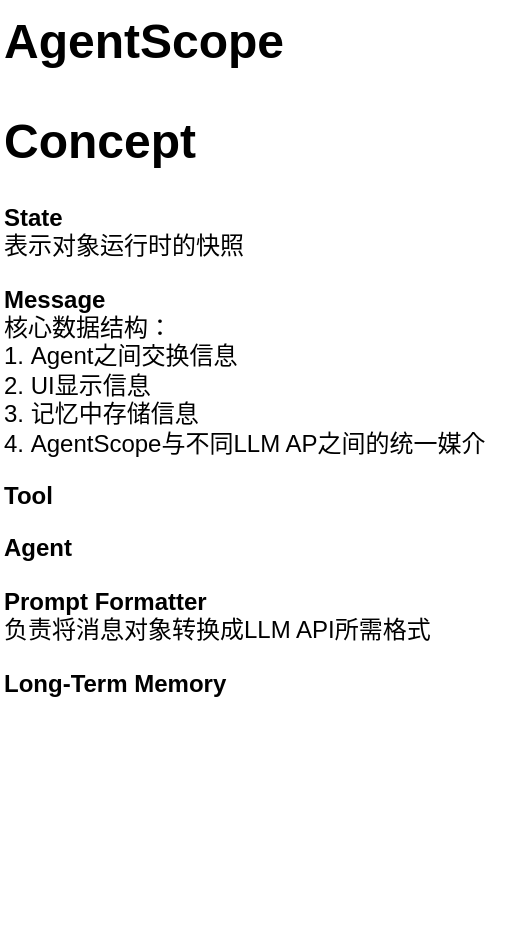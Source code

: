 <mxfile version="28.2.0">
  <diagram name="Page-1" id="AEaiNsPoZy7A3CoYCXqz">
    <mxGraphModel dx="925" dy="551" grid="1" gridSize="10" guides="1" tooltips="1" connect="1" arrows="1" fold="1" page="1" pageScale="1" pageWidth="850" pageHeight="1100" math="0" shadow="0">
      <root>
        <mxCell id="0" />
        <mxCell id="1" parent="0" />
        <mxCell id="UQWZrnB4f2-p6ij5z19z-2" value="&lt;h1 style=&quot;margin-top: 0px;&quot;&gt;AgentScope&lt;/h1&gt;&lt;p&gt;&lt;br&gt;&lt;/p&gt;" style="text;html=1;whiteSpace=wrap;overflow=hidden;rounded=0;" parent="1" vertex="1">
          <mxGeometry x="60" y="50" width="180" height="120" as="geometry" />
        </mxCell>
        <mxCell id="UQWZrnB4f2-p6ij5z19z-3" value="&lt;h1 style=&quot;margin-top: 0px;&quot;&gt;Concept&lt;/h1&gt;&lt;p&gt;&lt;b&gt;State&lt;/b&gt;&lt;br&gt;表示对象运行时的快照&lt;/p&gt;&lt;p&gt;&lt;b&gt;Message&lt;/b&gt;&lt;br&gt;核心数据结构：&lt;br&gt;1. Agent之间交换信息&lt;br&gt;2. UI显示信息&lt;br&gt;3. 记忆中存储信息&lt;br&gt;4. AgentScope与不同LLM AP之间的统一媒介&lt;/p&gt;&lt;p&gt;&lt;b&gt;Tool&lt;/b&gt;&lt;/p&gt;&lt;p&gt;&lt;b&gt;Agent&lt;/b&gt;&lt;/p&gt;&lt;p&gt;&lt;b&gt;Prompt Formatter&lt;/b&gt;&lt;br&gt;负责将消息对象转换成LLM API所需格式&lt;/p&gt;&lt;p&gt;&lt;b&gt;Long-Term Memory&lt;/b&gt;&lt;/p&gt;" style="text;html=1;whiteSpace=wrap;overflow=hidden;rounded=0;" parent="1" vertex="1">
          <mxGeometry x="60" y="100" width="260" height="420" as="geometry" />
        </mxCell>
      </root>
    </mxGraphModel>
  </diagram>
</mxfile>
